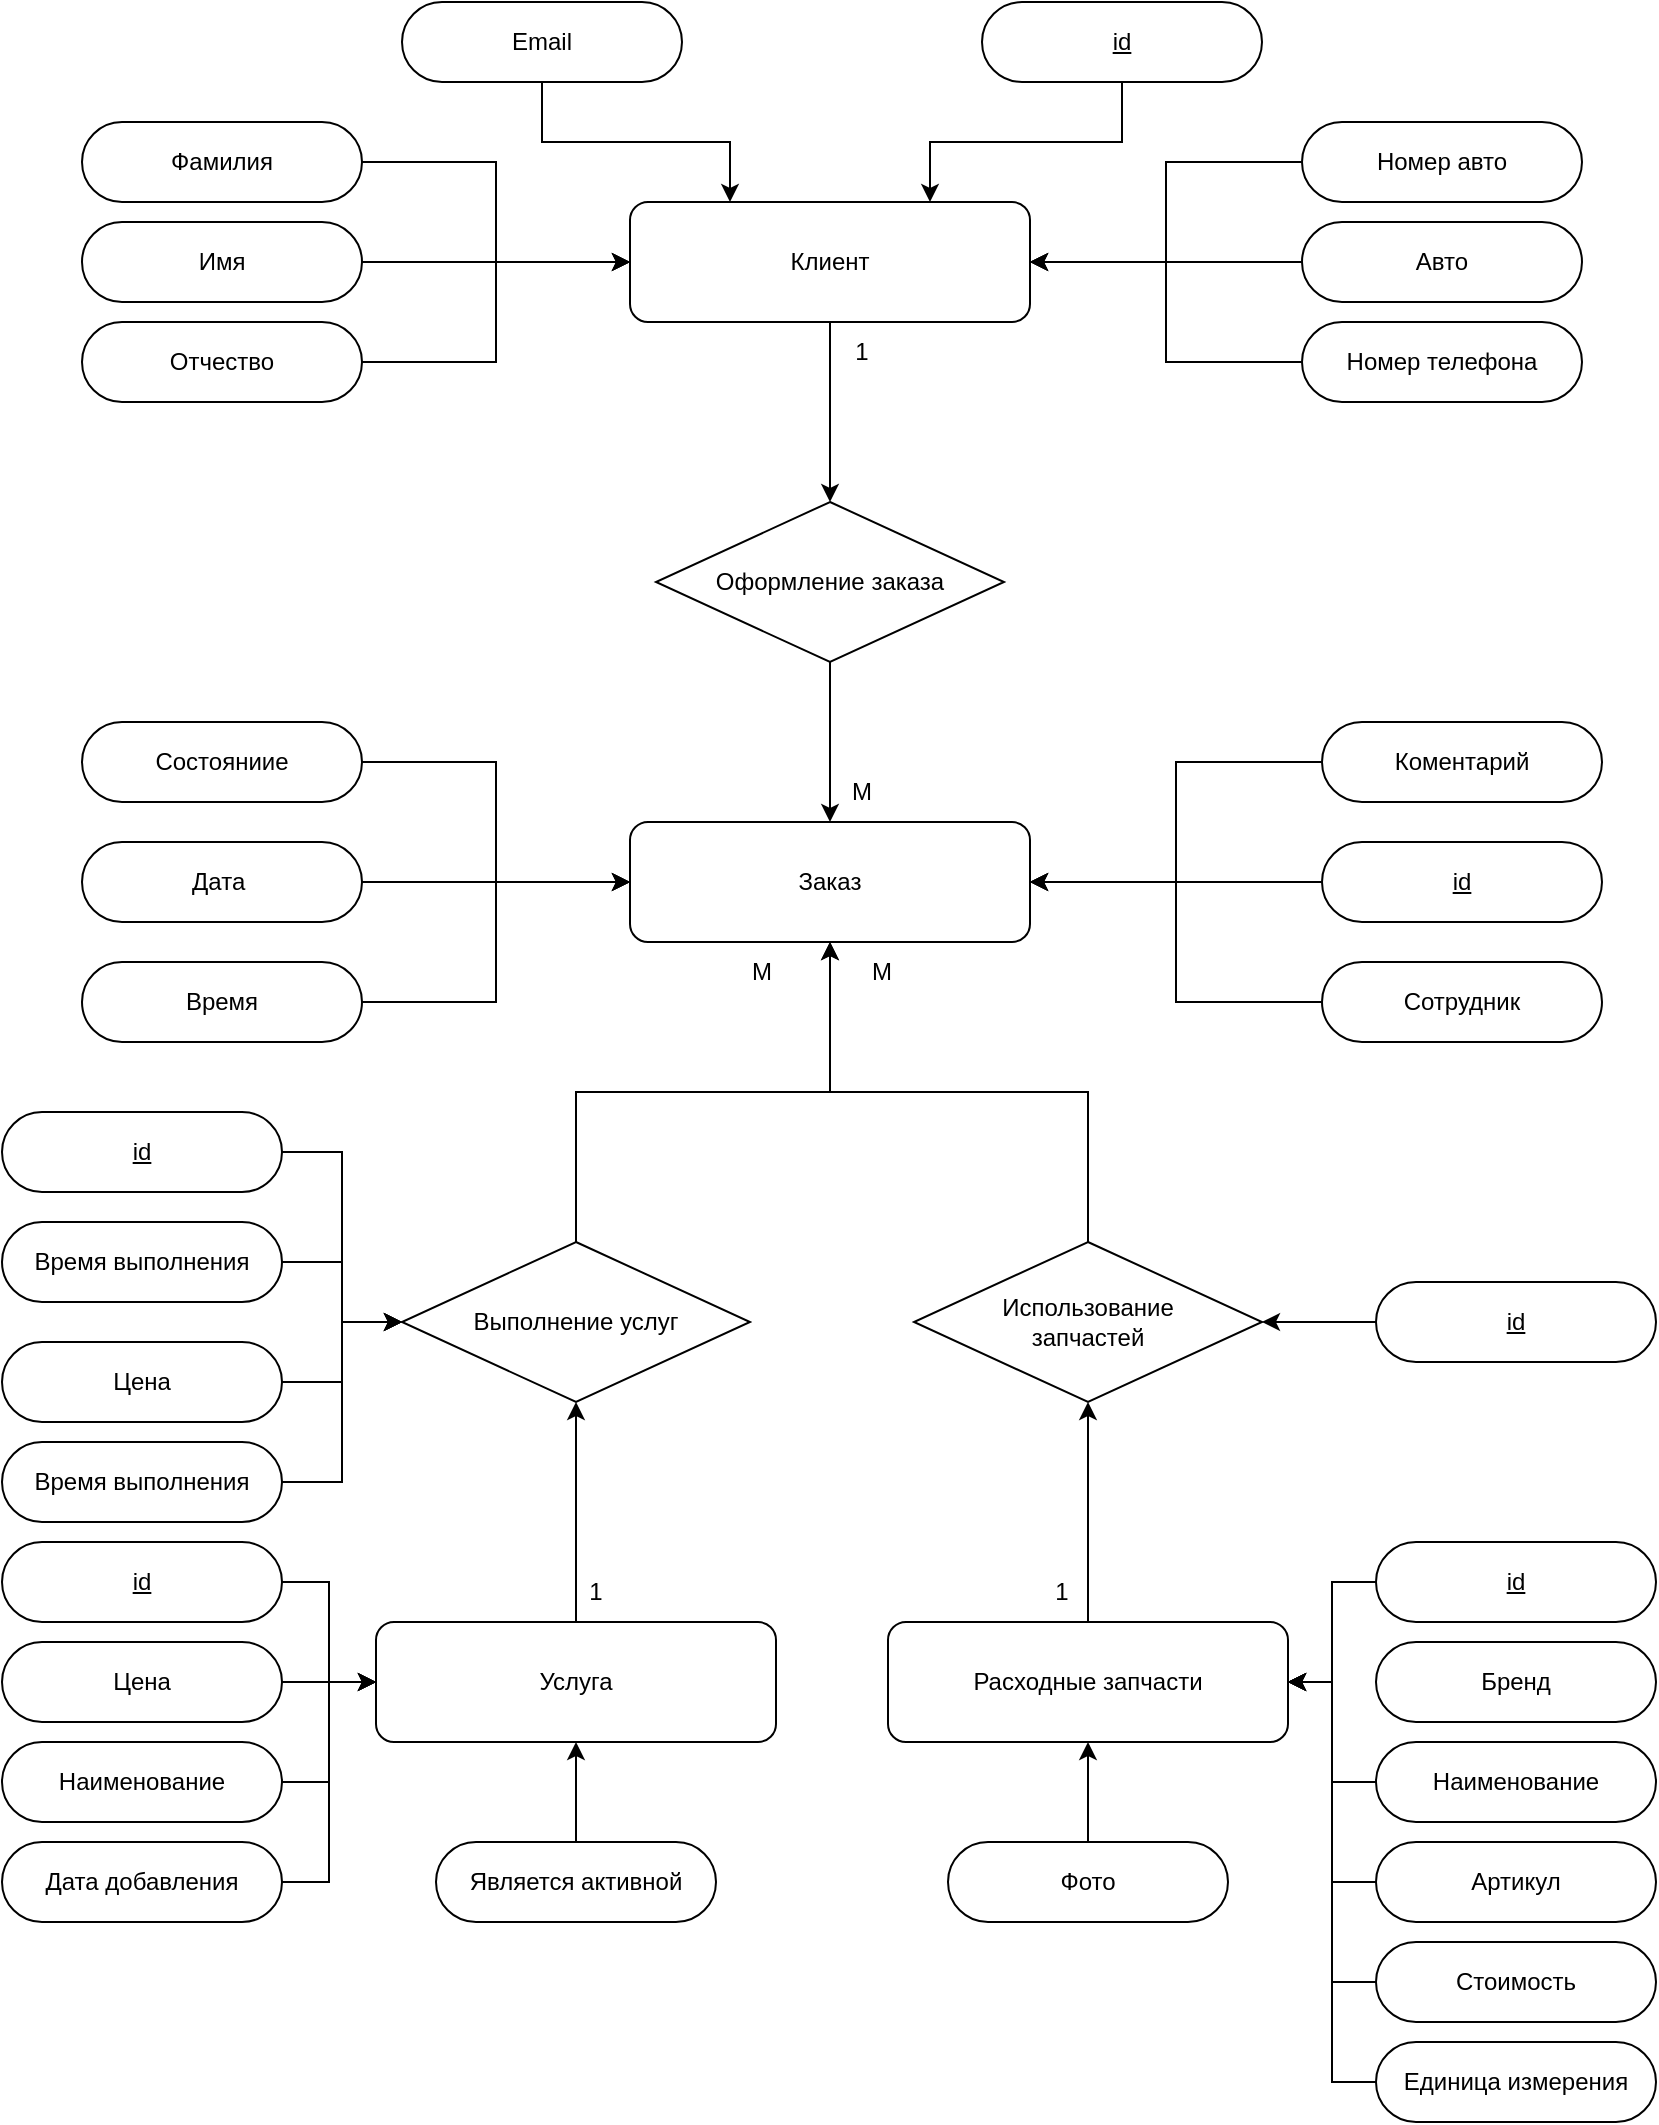 <mxfile version="22.0.2" type="device">
  <diagram name="Страница — 1" id="q16hMVxAOnnX4MOy0nK6">
    <mxGraphModel dx="1036" dy="614" grid="1" gridSize="10" guides="1" tooltips="1" connect="1" arrows="1" fold="1" page="1" pageScale="1" pageWidth="827" pageHeight="1169" math="0" shadow="0">
      <root>
        <mxCell id="0" />
        <mxCell id="1" parent="0" />
        <mxCell id="ExscUaLZ653LUivr15c4-4" value="" style="edgeStyle=orthogonalEdgeStyle;rounded=0;orthogonalLoop=1;jettySize=auto;html=1;" parent="1" source="ExscUaLZ653LUivr15c4-1" target="ExscUaLZ653LUivr15c4-3" edge="1">
          <mxGeometry relative="1" as="geometry" />
        </mxCell>
        <mxCell id="ExscUaLZ653LUivr15c4-1" value="Клиент" style="rounded=1;whiteSpace=wrap;html=1;" parent="1" vertex="1">
          <mxGeometry x="314" y="110" width="200" height="60" as="geometry" />
        </mxCell>
        <mxCell id="YBOkarZdR3ube85YSGbC-3" style="edgeStyle=orthogonalEdgeStyle;rounded=0;orthogonalLoop=1;jettySize=auto;html=1;exitX=0.5;exitY=1;exitDx=0;exitDy=0;entryX=0.5;entryY=0;entryDx=0;entryDy=0;" edge="1" parent="1" source="ExscUaLZ653LUivr15c4-3" target="YBOkarZdR3ube85YSGbC-2">
          <mxGeometry relative="1" as="geometry" />
        </mxCell>
        <mxCell id="ExscUaLZ653LUivr15c4-3" value="Оформление заказа" style="rhombus;whiteSpace=wrap;html=1;" parent="1" vertex="1">
          <mxGeometry x="327" y="260" width="174" height="80" as="geometry" />
        </mxCell>
        <mxCell id="ExscUaLZ653LUivr15c4-14" style="edgeStyle=orthogonalEdgeStyle;rounded=0;orthogonalLoop=1;jettySize=auto;html=1;exitX=1;exitY=0.5;exitDx=0;exitDy=0;entryX=0;entryY=0.5;entryDx=0;entryDy=0;" parent="1" source="ExscUaLZ653LUivr15c4-6" target="ExscUaLZ653LUivr15c4-1" edge="1">
          <mxGeometry relative="1" as="geometry" />
        </mxCell>
        <mxCell id="ExscUaLZ653LUivr15c4-6" value="Фамилия" style="rounded=1;whiteSpace=wrap;html=1;arcSize=50;" parent="1" vertex="1">
          <mxGeometry x="40" y="70" width="140" height="40" as="geometry" />
        </mxCell>
        <mxCell id="ExscUaLZ653LUivr15c4-13" style="edgeStyle=orthogonalEdgeStyle;rounded=0;orthogonalLoop=1;jettySize=auto;html=1;exitX=1;exitY=0.5;exitDx=0;exitDy=0;entryX=0;entryY=0.5;entryDx=0;entryDy=0;" parent="1" source="ExscUaLZ653LUivr15c4-8" target="ExscUaLZ653LUivr15c4-1" edge="1">
          <mxGeometry relative="1" as="geometry" />
        </mxCell>
        <mxCell id="ExscUaLZ653LUivr15c4-8" value="Отчество" style="rounded=1;whiteSpace=wrap;html=1;arcSize=50;" parent="1" vertex="1">
          <mxGeometry x="40" y="170" width="140" height="40" as="geometry" />
        </mxCell>
        <mxCell id="ExscUaLZ653LUivr15c4-11" style="edgeStyle=orthogonalEdgeStyle;rounded=0;orthogonalLoop=1;jettySize=auto;html=1;exitX=0;exitY=0.5;exitDx=0;exitDy=0;entryX=1;entryY=0.5;entryDx=0;entryDy=0;" parent="1" source="ExscUaLZ653LUivr15c4-9" target="ExscUaLZ653LUivr15c4-1" edge="1">
          <mxGeometry relative="1" as="geometry" />
        </mxCell>
        <mxCell id="ExscUaLZ653LUivr15c4-9" value="Номер авто" style="rounded=1;whiteSpace=wrap;html=1;arcSize=50;" parent="1" vertex="1">
          <mxGeometry x="650" y="70" width="140" height="40" as="geometry" />
        </mxCell>
        <mxCell id="ExscUaLZ653LUivr15c4-12" style="edgeStyle=orthogonalEdgeStyle;rounded=0;orthogonalLoop=1;jettySize=auto;html=1;exitX=0;exitY=0.5;exitDx=0;exitDy=0;entryX=1;entryY=0.5;entryDx=0;entryDy=0;" parent="1" source="ExscUaLZ653LUivr15c4-10" target="ExscUaLZ653LUivr15c4-1" edge="1">
          <mxGeometry relative="1" as="geometry" />
        </mxCell>
        <mxCell id="ExscUaLZ653LUivr15c4-10" value="Номер телефона" style="rounded=1;whiteSpace=wrap;html=1;arcSize=50;" parent="1" vertex="1">
          <mxGeometry x="650" y="170" width="140" height="40" as="geometry" />
        </mxCell>
        <mxCell id="ExscUaLZ653LUivr15c4-16" style="edgeStyle=orthogonalEdgeStyle;rounded=0;orthogonalLoop=1;jettySize=auto;html=1;exitX=1;exitY=0.5;exitDx=0;exitDy=0;entryX=0;entryY=0.5;entryDx=0;entryDy=0;" parent="1" source="ExscUaLZ653LUivr15c4-15" target="ExscUaLZ653LUivr15c4-1" edge="1">
          <mxGeometry relative="1" as="geometry" />
        </mxCell>
        <mxCell id="ExscUaLZ653LUivr15c4-15" value="Имя" style="rounded=1;whiteSpace=wrap;html=1;arcSize=50;" parent="1" vertex="1">
          <mxGeometry x="40" y="120" width="140" height="40" as="geometry" />
        </mxCell>
        <mxCell id="ExscUaLZ653LUivr15c4-18" style="edgeStyle=orthogonalEdgeStyle;rounded=0;orthogonalLoop=1;jettySize=auto;html=1;exitX=0;exitY=0.5;exitDx=0;exitDy=0;entryX=1;entryY=0.5;entryDx=0;entryDy=0;" parent="1" source="ExscUaLZ653LUivr15c4-17" target="ExscUaLZ653LUivr15c4-1" edge="1">
          <mxGeometry relative="1" as="geometry" />
        </mxCell>
        <mxCell id="ExscUaLZ653LUivr15c4-17" value="Авто" style="rounded=1;whiteSpace=wrap;html=1;arcSize=50;" parent="1" vertex="1">
          <mxGeometry x="650" y="120" width="140" height="40" as="geometry" />
        </mxCell>
        <mxCell id="ExscUaLZ653LUivr15c4-21" style="edgeStyle=orthogonalEdgeStyle;rounded=0;orthogonalLoop=1;jettySize=auto;html=1;exitX=0.5;exitY=1;exitDx=0;exitDy=0;entryX=0.25;entryY=0;entryDx=0;entryDy=0;" parent="1" source="ExscUaLZ653LUivr15c4-19" target="ExscUaLZ653LUivr15c4-1" edge="1">
          <mxGeometry relative="1" as="geometry" />
        </mxCell>
        <mxCell id="ExscUaLZ653LUivr15c4-19" value="Email" style="rounded=1;whiteSpace=wrap;html=1;arcSize=50;" parent="1" vertex="1">
          <mxGeometry x="200" y="10" width="140" height="40" as="geometry" />
        </mxCell>
        <mxCell id="ExscUaLZ653LUivr15c4-22" style="edgeStyle=orthogonalEdgeStyle;rounded=0;orthogonalLoop=1;jettySize=auto;html=1;exitX=0.5;exitY=1;exitDx=0;exitDy=0;entryX=0.75;entryY=0;entryDx=0;entryDy=0;" parent="1" source="ExscUaLZ653LUivr15c4-20" target="ExscUaLZ653LUivr15c4-1" edge="1">
          <mxGeometry relative="1" as="geometry" />
        </mxCell>
        <mxCell id="ExscUaLZ653LUivr15c4-20" value="&lt;u&gt;id&lt;/u&gt;" style="rounded=1;whiteSpace=wrap;html=1;arcSize=50;" parent="1" vertex="1">
          <mxGeometry x="490" y="10" width="140" height="40" as="geometry" />
        </mxCell>
        <mxCell id="ExscUaLZ653LUivr15c4-39" value="1" style="text;html=1;strokeColor=none;fillColor=none;align=center;verticalAlign=middle;whiteSpace=wrap;rounded=0;" parent="1" vertex="1">
          <mxGeometry x="400" y="170" width="60" height="30" as="geometry" />
        </mxCell>
        <mxCell id="YBOkarZdR3ube85YSGbC-2" value="Заказ" style="rounded=1;whiteSpace=wrap;html=1;" vertex="1" parent="1">
          <mxGeometry x="314" y="420" width="200" height="60" as="geometry" />
        </mxCell>
        <mxCell id="YBOkarZdR3ube85YSGbC-42" style="edgeStyle=orthogonalEdgeStyle;rounded=0;orthogonalLoop=1;jettySize=auto;html=1;exitX=0.5;exitY=0;exitDx=0;exitDy=0;entryX=0.5;entryY=1;entryDx=0;entryDy=0;" edge="1" parent="1" source="YBOkarZdR3ube85YSGbC-4" target="YBOkarZdR3ube85YSGbC-20">
          <mxGeometry relative="1" as="geometry" />
        </mxCell>
        <mxCell id="YBOkarZdR3ube85YSGbC-4" value="Услуга" style="rounded=1;whiteSpace=wrap;html=1;" vertex="1" parent="1">
          <mxGeometry x="187" y="820" width="200" height="60" as="geometry" />
        </mxCell>
        <mxCell id="YBOkarZdR3ube85YSGbC-25" style="edgeStyle=orthogonalEdgeStyle;rounded=0;orthogonalLoop=1;jettySize=auto;html=1;exitX=0;exitY=0.5;exitDx=0;exitDy=0;entryX=1;entryY=0.5;entryDx=0;entryDy=0;" edge="1" parent="1" source="YBOkarZdR3ube85YSGbC-6" target="YBOkarZdR3ube85YSGbC-2">
          <mxGeometry relative="1" as="geometry" />
        </mxCell>
        <mxCell id="YBOkarZdR3ube85YSGbC-6" value="&lt;u&gt;id&lt;/u&gt;" style="rounded=1;whiteSpace=wrap;html=1;arcSize=50;" vertex="1" parent="1">
          <mxGeometry x="660" y="430" width="140" height="40" as="geometry" />
        </mxCell>
        <mxCell id="YBOkarZdR3ube85YSGbC-22" style="edgeStyle=orthogonalEdgeStyle;rounded=0;orthogonalLoop=1;jettySize=auto;html=1;exitX=1;exitY=0.5;exitDx=0;exitDy=0;entryX=0;entryY=0.5;entryDx=0;entryDy=0;" edge="1" parent="1" source="YBOkarZdR3ube85YSGbC-7" target="YBOkarZdR3ube85YSGbC-2">
          <mxGeometry relative="1" as="geometry" />
        </mxCell>
        <mxCell id="YBOkarZdR3ube85YSGbC-7" value="Дата&amp;nbsp;" style="rounded=1;whiteSpace=wrap;html=1;arcSize=50;" vertex="1" parent="1">
          <mxGeometry x="40" y="430" width="140" height="40" as="geometry" />
        </mxCell>
        <mxCell id="YBOkarZdR3ube85YSGbC-23" style="edgeStyle=orthogonalEdgeStyle;rounded=0;orthogonalLoop=1;jettySize=auto;html=1;exitX=1;exitY=0.5;exitDx=0;exitDy=0;entryX=0;entryY=0.5;entryDx=0;entryDy=0;" edge="1" parent="1" source="YBOkarZdR3ube85YSGbC-8" target="YBOkarZdR3ube85YSGbC-2">
          <mxGeometry relative="1" as="geometry" />
        </mxCell>
        <mxCell id="YBOkarZdR3ube85YSGbC-8" value="Время" style="rounded=1;whiteSpace=wrap;html=1;arcSize=50;" vertex="1" parent="1">
          <mxGeometry x="40" y="490" width="140" height="40" as="geometry" />
        </mxCell>
        <mxCell id="YBOkarZdR3ube85YSGbC-21" style="edgeStyle=orthogonalEdgeStyle;rounded=0;orthogonalLoop=1;jettySize=auto;html=1;exitX=1;exitY=0.5;exitDx=0;exitDy=0;entryX=0;entryY=0.5;entryDx=0;entryDy=0;" edge="1" parent="1" source="YBOkarZdR3ube85YSGbC-9" target="YBOkarZdR3ube85YSGbC-2">
          <mxGeometry relative="1" as="geometry" />
        </mxCell>
        <mxCell id="YBOkarZdR3ube85YSGbC-9" value="Состояниие" style="rounded=1;whiteSpace=wrap;html=1;arcSize=50;" vertex="1" parent="1">
          <mxGeometry x="40" y="370" width="140" height="40" as="geometry" />
        </mxCell>
        <mxCell id="YBOkarZdR3ube85YSGbC-24" style="edgeStyle=orthogonalEdgeStyle;rounded=0;orthogonalLoop=1;jettySize=auto;html=1;exitX=0;exitY=0.5;exitDx=0;exitDy=0;entryX=1;entryY=0.5;entryDx=0;entryDy=0;" edge="1" parent="1" source="YBOkarZdR3ube85YSGbC-10" target="YBOkarZdR3ube85YSGbC-2">
          <mxGeometry relative="1" as="geometry" />
        </mxCell>
        <mxCell id="YBOkarZdR3ube85YSGbC-10" value="Коментарий" style="rounded=1;whiteSpace=wrap;html=1;arcSize=50;" vertex="1" parent="1">
          <mxGeometry x="660" y="370" width="140" height="40" as="geometry" />
        </mxCell>
        <mxCell id="YBOkarZdR3ube85YSGbC-26" style="edgeStyle=orthogonalEdgeStyle;rounded=0;orthogonalLoop=1;jettySize=auto;html=1;exitX=0;exitY=0.5;exitDx=0;exitDy=0;entryX=1;entryY=0.5;entryDx=0;entryDy=0;" edge="1" parent="1" source="YBOkarZdR3ube85YSGbC-11" target="YBOkarZdR3ube85YSGbC-2">
          <mxGeometry relative="1" as="geometry" />
        </mxCell>
        <mxCell id="YBOkarZdR3ube85YSGbC-11" value="Сотрудник" style="rounded=1;whiteSpace=wrap;html=1;arcSize=50;" vertex="1" parent="1">
          <mxGeometry x="660" y="490" width="140" height="40" as="geometry" />
        </mxCell>
        <mxCell id="YBOkarZdR3ube85YSGbC-41" style="edgeStyle=orthogonalEdgeStyle;rounded=0;orthogonalLoop=1;jettySize=auto;html=1;exitX=0.5;exitY=0;exitDx=0;exitDy=0;entryX=0.5;entryY=1;entryDx=0;entryDy=0;" edge="1" parent="1" source="YBOkarZdR3ube85YSGbC-19" target="YBOkarZdR3ube85YSGbC-34">
          <mxGeometry relative="1" as="geometry" />
        </mxCell>
        <mxCell id="YBOkarZdR3ube85YSGbC-19" value="Расходные запчасти" style="rounded=1;whiteSpace=wrap;html=1;" vertex="1" parent="1">
          <mxGeometry x="443" y="820" width="200" height="60" as="geometry" />
        </mxCell>
        <mxCell id="YBOkarZdR3ube85YSGbC-43" style="edgeStyle=orthogonalEdgeStyle;rounded=0;orthogonalLoop=1;jettySize=auto;html=1;exitX=0.5;exitY=0;exitDx=0;exitDy=0;entryX=0.5;entryY=1;entryDx=0;entryDy=0;" edge="1" parent="1" source="YBOkarZdR3ube85YSGbC-20" target="YBOkarZdR3ube85YSGbC-2">
          <mxGeometry relative="1" as="geometry" />
        </mxCell>
        <mxCell id="YBOkarZdR3ube85YSGbC-20" value="Выполнение услуг" style="rhombus;whiteSpace=wrap;html=1;" vertex="1" parent="1">
          <mxGeometry x="200" y="630" width="174" height="80" as="geometry" />
        </mxCell>
        <mxCell id="YBOkarZdR3ube85YSGbC-27" value="М" style="text;html=1;strokeColor=none;fillColor=none;align=center;verticalAlign=middle;whiteSpace=wrap;rounded=0;" vertex="1" parent="1">
          <mxGeometry x="400" y="390" width="60" height="30" as="geometry" />
        </mxCell>
        <mxCell id="YBOkarZdR3ube85YSGbC-29" style="edgeStyle=orthogonalEdgeStyle;rounded=0;orthogonalLoop=1;jettySize=auto;html=1;exitX=1;exitY=0.5;exitDx=0;exitDy=0;entryX=0;entryY=0.5;entryDx=0;entryDy=0;" edge="1" parent="1" source="YBOkarZdR3ube85YSGbC-28" target="YBOkarZdR3ube85YSGbC-20">
          <mxGeometry relative="1" as="geometry" />
        </mxCell>
        <mxCell id="YBOkarZdR3ube85YSGbC-28" value="&lt;u&gt;id&lt;/u&gt;" style="rounded=1;whiteSpace=wrap;html=1;arcSize=50;" vertex="1" parent="1">
          <mxGeometry y="565" width="140" height="40" as="geometry" />
        </mxCell>
        <mxCell id="YBOkarZdR3ube85YSGbC-31" style="edgeStyle=orthogonalEdgeStyle;rounded=0;orthogonalLoop=1;jettySize=auto;html=1;exitX=1;exitY=0.5;exitDx=0;exitDy=0;entryX=0;entryY=0.5;entryDx=0;entryDy=0;" edge="1" parent="1" source="YBOkarZdR3ube85YSGbC-30" target="YBOkarZdR3ube85YSGbC-20">
          <mxGeometry relative="1" as="geometry" />
        </mxCell>
        <mxCell id="YBOkarZdR3ube85YSGbC-30" value="Время выполнения" style="rounded=1;whiteSpace=wrap;html=1;arcSize=50;" vertex="1" parent="1">
          <mxGeometry y="620" width="140" height="40" as="geometry" />
        </mxCell>
        <mxCell id="YBOkarZdR3ube85YSGbC-33" style="edgeStyle=orthogonalEdgeStyle;rounded=0;orthogonalLoop=1;jettySize=auto;html=1;exitX=1;exitY=0.5;exitDx=0;exitDy=0;entryX=0;entryY=0.5;entryDx=0;entryDy=0;" edge="1" parent="1" source="YBOkarZdR3ube85YSGbC-32" target="YBOkarZdR3ube85YSGbC-20">
          <mxGeometry relative="1" as="geometry" />
        </mxCell>
        <mxCell id="YBOkarZdR3ube85YSGbC-32" value="Время выполнения" style="rounded=1;whiteSpace=wrap;html=1;arcSize=50;" vertex="1" parent="1">
          <mxGeometry y="730" width="140" height="40" as="geometry" />
        </mxCell>
        <mxCell id="YBOkarZdR3ube85YSGbC-44" style="edgeStyle=orthogonalEdgeStyle;rounded=0;orthogonalLoop=1;jettySize=auto;html=1;exitX=0.5;exitY=0;exitDx=0;exitDy=0;entryX=0.5;entryY=1;entryDx=0;entryDy=0;" edge="1" parent="1" source="YBOkarZdR3ube85YSGbC-34" target="YBOkarZdR3ube85YSGbC-2">
          <mxGeometry relative="1" as="geometry" />
        </mxCell>
        <mxCell id="YBOkarZdR3ube85YSGbC-34" value="Использование &lt;br&gt;запчастей" style="rhombus;whiteSpace=wrap;html=1;" vertex="1" parent="1">
          <mxGeometry x="456" y="630" width="174" height="80" as="geometry" />
        </mxCell>
        <mxCell id="YBOkarZdR3ube85YSGbC-37" style="edgeStyle=orthogonalEdgeStyle;rounded=0;orthogonalLoop=1;jettySize=auto;html=1;exitX=0;exitY=0.5;exitDx=0;exitDy=0;entryX=1;entryY=0.5;entryDx=0;entryDy=0;" edge="1" parent="1" source="YBOkarZdR3ube85YSGbC-35" target="YBOkarZdR3ube85YSGbC-34">
          <mxGeometry relative="1" as="geometry" />
        </mxCell>
        <mxCell id="YBOkarZdR3ube85YSGbC-35" value="&lt;u&gt;id&lt;/u&gt;" style="rounded=1;whiteSpace=wrap;html=1;arcSize=50;" vertex="1" parent="1">
          <mxGeometry x="687" y="650" width="140" height="40" as="geometry" />
        </mxCell>
        <mxCell id="YBOkarZdR3ube85YSGbC-40" style="edgeStyle=orthogonalEdgeStyle;rounded=0;orthogonalLoop=1;jettySize=auto;html=1;exitX=1;exitY=0.5;exitDx=0;exitDy=0;entryX=0;entryY=0.5;entryDx=0;entryDy=0;" edge="1" parent="1" source="YBOkarZdR3ube85YSGbC-39" target="YBOkarZdR3ube85YSGbC-20">
          <mxGeometry relative="1" as="geometry" />
        </mxCell>
        <mxCell id="YBOkarZdR3ube85YSGbC-39" value="Цена" style="rounded=1;whiteSpace=wrap;html=1;arcSize=50;" vertex="1" parent="1">
          <mxGeometry y="680" width="140" height="40" as="geometry" />
        </mxCell>
        <mxCell id="YBOkarZdR3ube85YSGbC-45" value="М" style="text;html=1;strokeColor=none;fillColor=none;align=center;verticalAlign=middle;whiteSpace=wrap;rounded=0;" vertex="1" parent="1">
          <mxGeometry x="350" y="480" width="60" height="30" as="geometry" />
        </mxCell>
        <mxCell id="YBOkarZdR3ube85YSGbC-46" value="М" style="text;html=1;strokeColor=none;fillColor=none;align=center;verticalAlign=middle;whiteSpace=wrap;rounded=0;" vertex="1" parent="1">
          <mxGeometry x="410" y="480" width="60" height="30" as="geometry" />
        </mxCell>
        <mxCell id="YBOkarZdR3ube85YSGbC-47" value="1" style="text;html=1;strokeColor=none;fillColor=none;align=center;verticalAlign=middle;whiteSpace=wrap;rounded=0;" vertex="1" parent="1">
          <mxGeometry x="267" y="790" width="60" height="30" as="geometry" />
        </mxCell>
        <mxCell id="YBOkarZdR3ube85YSGbC-48" value="1" style="text;html=1;strokeColor=none;fillColor=none;align=center;verticalAlign=middle;whiteSpace=wrap;rounded=0;" vertex="1" parent="1">
          <mxGeometry x="500" y="790" width="60" height="30" as="geometry" />
        </mxCell>
        <mxCell id="YBOkarZdR3ube85YSGbC-50" style="edgeStyle=orthogonalEdgeStyle;rounded=0;orthogonalLoop=1;jettySize=auto;html=1;exitX=0;exitY=0.5;exitDx=0;exitDy=0;entryX=1;entryY=0.5;entryDx=0;entryDy=0;" edge="1" parent="1" source="YBOkarZdR3ube85YSGbC-49" target="YBOkarZdR3ube85YSGbC-19">
          <mxGeometry relative="1" as="geometry" />
        </mxCell>
        <mxCell id="YBOkarZdR3ube85YSGbC-49" value="&lt;u&gt;id&lt;/u&gt;" style="rounded=1;whiteSpace=wrap;html=1;arcSize=50;" vertex="1" parent="1">
          <mxGeometry x="687" y="780" width="140" height="40" as="geometry" />
        </mxCell>
        <mxCell id="YBOkarZdR3ube85YSGbC-52" style="edgeStyle=orthogonalEdgeStyle;rounded=0;orthogonalLoop=1;jettySize=auto;html=1;exitX=1;exitY=0.5;exitDx=0;exitDy=0;entryX=0;entryY=0.5;entryDx=0;entryDy=0;" edge="1" parent="1" source="YBOkarZdR3ube85YSGbC-51" target="YBOkarZdR3ube85YSGbC-4">
          <mxGeometry relative="1" as="geometry" />
        </mxCell>
        <mxCell id="YBOkarZdR3ube85YSGbC-51" value="&lt;u&gt;id&lt;/u&gt;" style="rounded=1;whiteSpace=wrap;html=1;arcSize=50;" vertex="1" parent="1">
          <mxGeometry y="780" width="140" height="40" as="geometry" />
        </mxCell>
        <mxCell id="YBOkarZdR3ube85YSGbC-54" style="edgeStyle=orthogonalEdgeStyle;rounded=0;orthogonalLoop=1;jettySize=auto;html=1;exitX=1;exitY=0.5;exitDx=0;exitDy=0;entryX=0;entryY=0.5;entryDx=0;entryDy=0;" edge="1" parent="1" source="YBOkarZdR3ube85YSGbC-53" target="YBOkarZdR3ube85YSGbC-4">
          <mxGeometry relative="1" as="geometry" />
        </mxCell>
        <mxCell id="YBOkarZdR3ube85YSGbC-53" value="Цена" style="rounded=1;whiteSpace=wrap;html=1;arcSize=50;" vertex="1" parent="1">
          <mxGeometry y="830" width="140" height="40" as="geometry" />
        </mxCell>
        <mxCell id="YBOkarZdR3ube85YSGbC-56" style="edgeStyle=orthogonalEdgeStyle;rounded=0;orthogonalLoop=1;jettySize=auto;html=1;exitX=1;exitY=0.5;exitDx=0;exitDy=0;entryX=0;entryY=0.5;entryDx=0;entryDy=0;" edge="1" parent="1" source="YBOkarZdR3ube85YSGbC-55" target="YBOkarZdR3ube85YSGbC-4">
          <mxGeometry relative="1" as="geometry" />
        </mxCell>
        <mxCell id="YBOkarZdR3ube85YSGbC-55" value="Наименование" style="rounded=1;whiteSpace=wrap;html=1;arcSize=50;" vertex="1" parent="1">
          <mxGeometry y="880" width="140" height="40" as="geometry" />
        </mxCell>
        <mxCell id="YBOkarZdR3ube85YSGbC-67" style="edgeStyle=orthogonalEdgeStyle;rounded=0;orthogonalLoop=1;jettySize=auto;html=1;exitX=1;exitY=0.5;exitDx=0;exitDy=0;entryX=0;entryY=0.5;entryDx=0;entryDy=0;" edge="1" parent="1" source="YBOkarZdR3ube85YSGbC-57" target="YBOkarZdR3ube85YSGbC-4">
          <mxGeometry relative="1" as="geometry" />
        </mxCell>
        <mxCell id="YBOkarZdR3ube85YSGbC-57" value="Дата добавления" style="rounded=1;whiteSpace=wrap;html=1;arcSize=50;" vertex="1" parent="1">
          <mxGeometry y="930" width="140" height="40" as="geometry" />
        </mxCell>
        <mxCell id="YBOkarZdR3ube85YSGbC-59" style="edgeStyle=orthogonalEdgeStyle;rounded=0;orthogonalLoop=1;jettySize=auto;html=1;exitX=0.5;exitY=0;exitDx=0;exitDy=0;entryX=0.5;entryY=1;entryDx=0;entryDy=0;" edge="1" parent="1" source="YBOkarZdR3ube85YSGbC-58" target="YBOkarZdR3ube85YSGbC-4">
          <mxGeometry relative="1" as="geometry" />
        </mxCell>
        <mxCell id="YBOkarZdR3ube85YSGbC-58" value="Является активной" style="rounded=1;whiteSpace=wrap;html=1;arcSize=50;" vertex="1" parent="1">
          <mxGeometry x="217" y="930" width="140" height="40" as="geometry" />
        </mxCell>
        <mxCell id="YBOkarZdR3ube85YSGbC-61" value="Бренд" style="rounded=1;whiteSpace=wrap;html=1;arcSize=50;" vertex="1" parent="1">
          <mxGeometry x="687" y="830" width="140" height="40" as="geometry" />
        </mxCell>
        <mxCell id="YBOkarZdR3ube85YSGbC-68" style="edgeStyle=orthogonalEdgeStyle;rounded=0;orthogonalLoop=1;jettySize=auto;html=1;exitX=0;exitY=0.5;exitDx=0;exitDy=0;entryX=1;entryY=0.5;entryDx=0;entryDy=0;" edge="1" parent="1" source="YBOkarZdR3ube85YSGbC-62" target="YBOkarZdR3ube85YSGbC-19">
          <mxGeometry relative="1" as="geometry" />
        </mxCell>
        <mxCell id="YBOkarZdR3ube85YSGbC-62" value="Наименование" style="rounded=1;whiteSpace=wrap;html=1;arcSize=50;" vertex="1" parent="1">
          <mxGeometry x="687" y="880" width="140" height="40" as="geometry" />
        </mxCell>
        <mxCell id="YBOkarZdR3ube85YSGbC-70" style="edgeStyle=orthogonalEdgeStyle;rounded=0;orthogonalLoop=1;jettySize=auto;html=1;exitX=0;exitY=0.5;exitDx=0;exitDy=0;entryX=1;entryY=0.5;entryDx=0;entryDy=0;" edge="1" parent="1" source="YBOkarZdR3ube85YSGbC-63" target="YBOkarZdR3ube85YSGbC-19">
          <mxGeometry relative="1" as="geometry" />
        </mxCell>
        <mxCell id="YBOkarZdR3ube85YSGbC-63" value="Артикул" style="rounded=1;whiteSpace=wrap;html=1;arcSize=50;" vertex="1" parent="1">
          <mxGeometry x="687" y="930" width="140" height="40" as="geometry" />
        </mxCell>
        <mxCell id="YBOkarZdR3ube85YSGbC-71" style="edgeStyle=orthogonalEdgeStyle;rounded=0;orthogonalLoop=1;jettySize=auto;html=1;exitX=0;exitY=0.5;exitDx=0;exitDy=0;entryX=1;entryY=0.5;entryDx=0;entryDy=0;" edge="1" parent="1" source="YBOkarZdR3ube85YSGbC-64" target="YBOkarZdR3ube85YSGbC-19">
          <mxGeometry relative="1" as="geometry" />
        </mxCell>
        <mxCell id="YBOkarZdR3ube85YSGbC-64" value="Стоимость" style="rounded=1;whiteSpace=wrap;html=1;arcSize=50;" vertex="1" parent="1">
          <mxGeometry x="687" y="980" width="140" height="40" as="geometry" />
        </mxCell>
        <mxCell id="YBOkarZdR3ube85YSGbC-74" style="edgeStyle=orthogonalEdgeStyle;rounded=0;orthogonalLoop=1;jettySize=auto;html=1;exitX=0;exitY=0.5;exitDx=0;exitDy=0;entryX=1;entryY=0.5;entryDx=0;entryDy=0;" edge="1" parent="1" source="YBOkarZdR3ube85YSGbC-65" target="YBOkarZdR3ube85YSGbC-19">
          <mxGeometry relative="1" as="geometry" />
        </mxCell>
        <mxCell id="YBOkarZdR3ube85YSGbC-65" value="Единица измерения" style="rounded=1;whiteSpace=wrap;html=1;arcSize=50;" vertex="1" parent="1">
          <mxGeometry x="687" y="1030" width="140" height="40" as="geometry" />
        </mxCell>
        <mxCell id="YBOkarZdR3ube85YSGbC-73" style="edgeStyle=orthogonalEdgeStyle;rounded=0;orthogonalLoop=1;jettySize=auto;html=1;exitX=0.5;exitY=0;exitDx=0;exitDy=0;entryX=0.5;entryY=1;entryDx=0;entryDy=0;" edge="1" parent="1" source="YBOkarZdR3ube85YSGbC-66" target="YBOkarZdR3ube85YSGbC-19">
          <mxGeometry relative="1" as="geometry" />
        </mxCell>
        <mxCell id="YBOkarZdR3ube85YSGbC-66" value="Фото" style="rounded=1;whiteSpace=wrap;html=1;arcSize=50;" vertex="1" parent="1">
          <mxGeometry x="473" y="930" width="140" height="40" as="geometry" />
        </mxCell>
      </root>
    </mxGraphModel>
  </diagram>
</mxfile>
